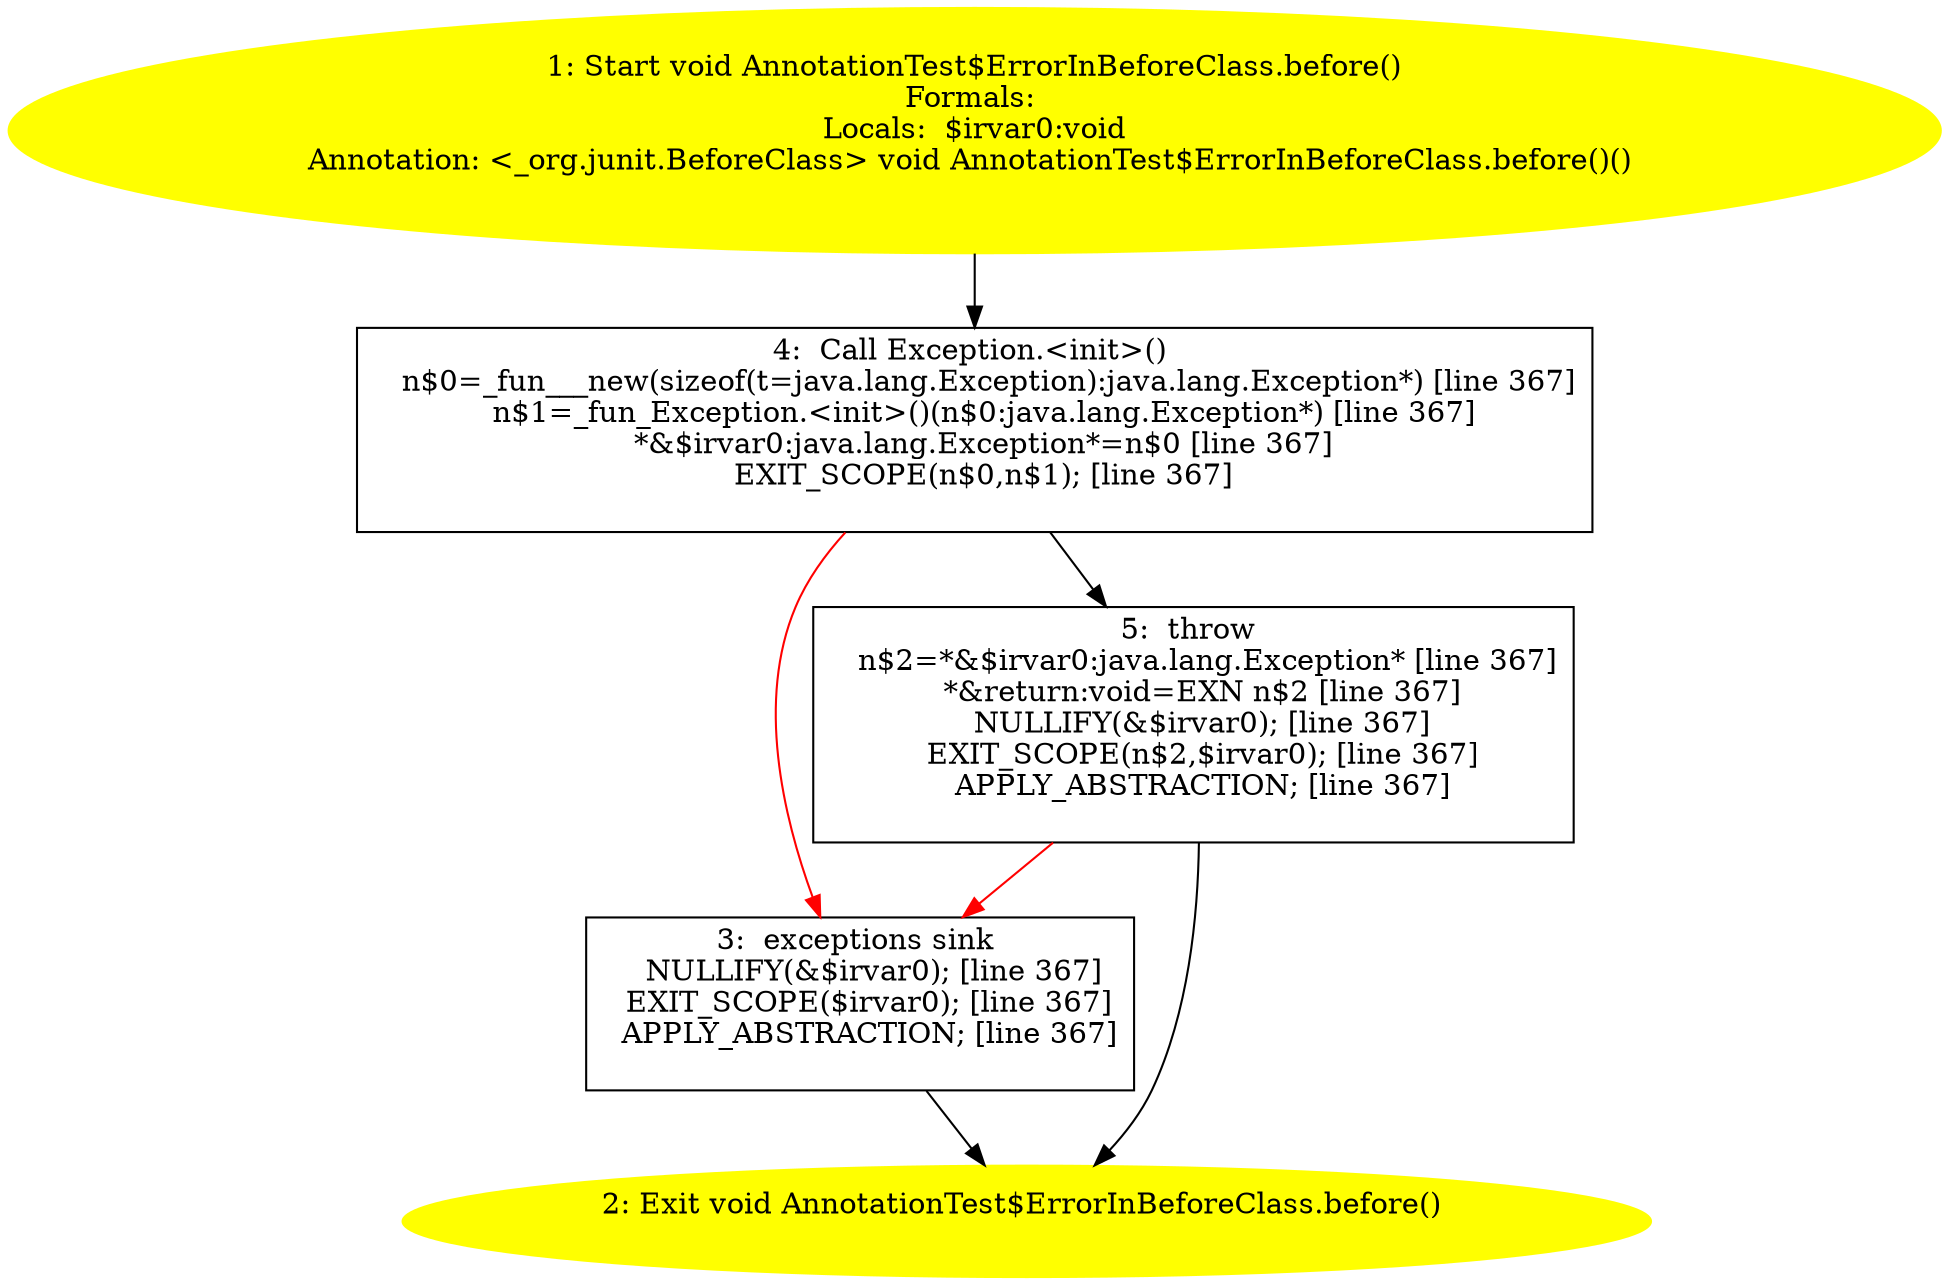 /* @generated */
digraph cfg {
"org.junit.tests.running.methods.AnnotationTest$ErrorInBeforeClass.before():void.db7f9517f5b63469fe20aded43bd6526_1" [label="1: Start void AnnotationTest$ErrorInBeforeClass.before()\nFormals: \nLocals:  $irvar0:void\nAnnotation: <_org.junit.BeforeClass> void AnnotationTest$ErrorInBeforeClass.before()() \n  " color=yellow style=filled]
	

	 "org.junit.tests.running.methods.AnnotationTest$ErrorInBeforeClass.before():void.db7f9517f5b63469fe20aded43bd6526_1" -> "org.junit.tests.running.methods.AnnotationTest$ErrorInBeforeClass.before():void.db7f9517f5b63469fe20aded43bd6526_4" ;
"org.junit.tests.running.methods.AnnotationTest$ErrorInBeforeClass.before():void.db7f9517f5b63469fe20aded43bd6526_2" [label="2: Exit void AnnotationTest$ErrorInBeforeClass.before() \n  " color=yellow style=filled]
	

"org.junit.tests.running.methods.AnnotationTest$ErrorInBeforeClass.before():void.db7f9517f5b63469fe20aded43bd6526_3" [label="3:  exceptions sink \n   NULLIFY(&$irvar0); [line 367]\n  EXIT_SCOPE($irvar0); [line 367]\n  APPLY_ABSTRACTION; [line 367]\n " shape="box"]
	

	 "org.junit.tests.running.methods.AnnotationTest$ErrorInBeforeClass.before():void.db7f9517f5b63469fe20aded43bd6526_3" -> "org.junit.tests.running.methods.AnnotationTest$ErrorInBeforeClass.before():void.db7f9517f5b63469fe20aded43bd6526_2" ;
"org.junit.tests.running.methods.AnnotationTest$ErrorInBeforeClass.before():void.db7f9517f5b63469fe20aded43bd6526_4" [label="4:  Call Exception.<init>() \n   n$0=_fun___new(sizeof(t=java.lang.Exception):java.lang.Exception*) [line 367]\n  n$1=_fun_Exception.<init>()(n$0:java.lang.Exception*) [line 367]\n  *&$irvar0:java.lang.Exception*=n$0 [line 367]\n  EXIT_SCOPE(n$0,n$1); [line 367]\n " shape="box"]
	

	 "org.junit.tests.running.methods.AnnotationTest$ErrorInBeforeClass.before():void.db7f9517f5b63469fe20aded43bd6526_4" -> "org.junit.tests.running.methods.AnnotationTest$ErrorInBeforeClass.before():void.db7f9517f5b63469fe20aded43bd6526_5" ;
	 "org.junit.tests.running.methods.AnnotationTest$ErrorInBeforeClass.before():void.db7f9517f5b63469fe20aded43bd6526_4" -> "org.junit.tests.running.methods.AnnotationTest$ErrorInBeforeClass.before():void.db7f9517f5b63469fe20aded43bd6526_3" [color="red" ];
"org.junit.tests.running.methods.AnnotationTest$ErrorInBeforeClass.before():void.db7f9517f5b63469fe20aded43bd6526_5" [label="5:  throw \n   n$2=*&$irvar0:java.lang.Exception* [line 367]\n  *&return:void=EXN n$2 [line 367]\n  NULLIFY(&$irvar0); [line 367]\n  EXIT_SCOPE(n$2,$irvar0); [line 367]\n  APPLY_ABSTRACTION; [line 367]\n " shape="box"]
	

	 "org.junit.tests.running.methods.AnnotationTest$ErrorInBeforeClass.before():void.db7f9517f5b63469fe20aded43bd6526_5" -> "org.junit.tests.running.methods.AnnotationTest$ErrorInBeforeClass.before():void.db7f9517f5b63469fe20aded43bd6526_2" ;
	 "org.junit.tests.running.methods.AnnotationTest$ErrorInBeforeClass.before():void.db7f9517f5b63469fe20aded43bd6526_5" -> "org.junit.tests.running.methods.AnnotationTest$ErrorInBeforeClass.before():void.db7f9517f5b63469fe20aded43bd6526_3" [color="red" ];
}
